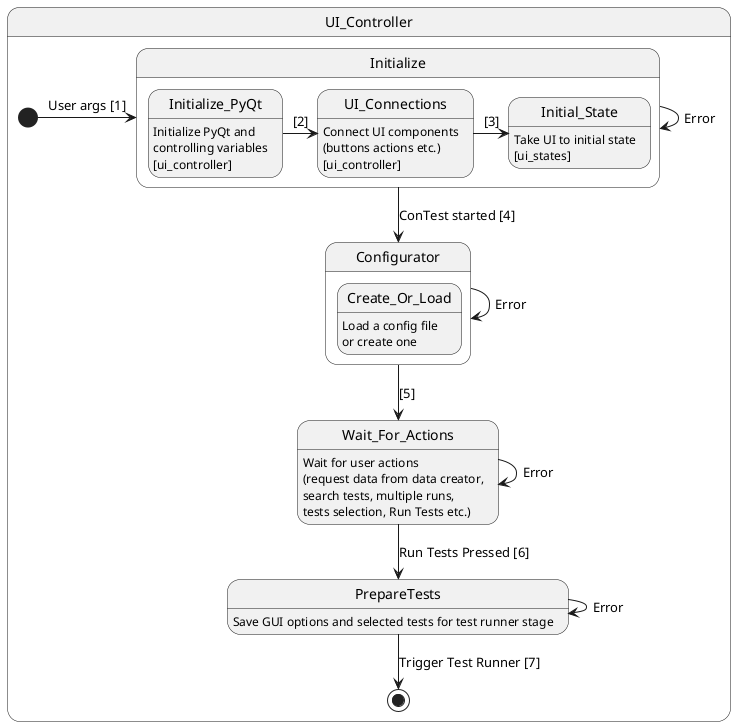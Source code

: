 
@startuml{gui_controller.png}

state UI_Controller {

    state Initialize {
        Initialize_PyQt: Initialize PyQt and \ncontrolling variables\n[ui_controller]
        UI_Connections: Connect UI components\n(buttons actions etc.)\n[ui_controller]
        Initial_State: Take UI to initial state\n[ui_states]
    }

    state Configurator {
        Create_Or_Load: Load a config file\nor create one
    }

    Wait_For_Actions: Wait for user actions\n(request data from data creator,\nsearch tests, multiple runs,\ntests selection, Run Tests etc.)
    PrepareTests: Save GUI options and selected tests for test runner stage


    [*] -> Initialize: User args [1]
    Initialize_PyQt -> UI_Connections: [2]
    UI_Connections -> Initial_State: [3]
    Initialize -right-> Initialize: Error

    Initialize -down-> Configurator: ConTest started [4]
    Configurator -down-> Configurator: Error
    Configurator -down-> Wait_For_Actions: [5]
    Wait_For_Actions -down-> Wait_For_Actions: Error
    Wait_For_Actions -down-> PrepareTests: Run Tests Pressed [6]
    PrepareTests -down-> PrepareTests: Error

    PrepareTests -down-> [*] : Trigger Test Runner [7]
}

@enduml
